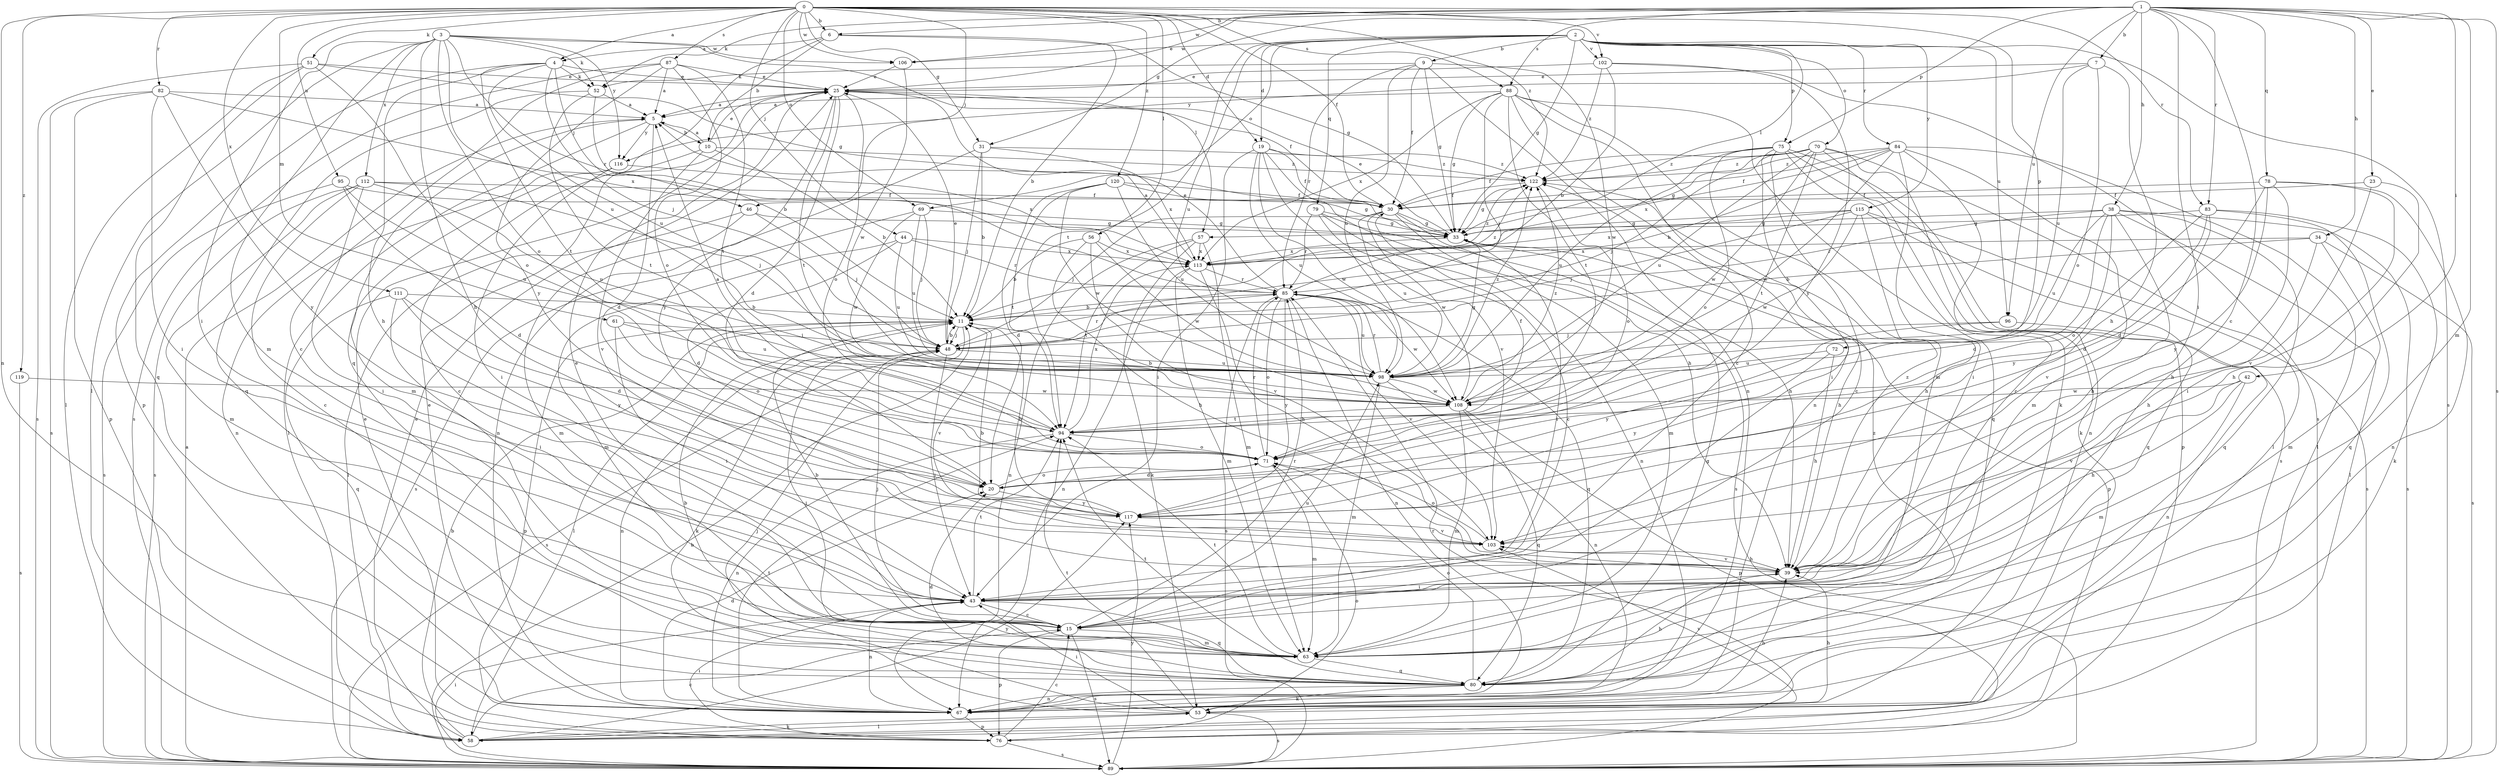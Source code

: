 strict digraph  {
0;
1;
2;
3;
4;
5;
6;
7;
9;
10;
11;
15;
19;
20;
23;
25;
30;
31;
33;
34;
38;
39;
42;
43;
44;
46;
48;
51;
52;
53;
56;
57;
58;
61;
63;
67;
69;
70;
71;
72;
75;
76;
78;
79;
80;
82;
83;
84;
85;
87;
88;
89;
94;
95;
96;
98;
102;
103;
106;
108;
111;
112;
113;
115;
116;
117;
119;
120;
122;
0 -> 4  [label=a];
0 -> 6  [label=b];
0 -> 19  [label=d];
0 -> 30  [label=f];
0 -> 31  [label=g];
0 -> 44  [label=j];
0 -> 46  [label=j];
0 -> 51  [label=k];
0 -> 56  [label=l];
0 -> 61  [label=m];
0 -> 67  [label=n];
0 -> 69  [label=o];
0 -> 72  [label=p];
0 -> 82  [label=r];
0 -> 83  [label=r];
0 -> 87  [label=s];
0 -> 88  [label=s];
0 -> 95  [label=u];
0 -> 102  [label=v];
0 -> 106  [label=w];
0 -> 111  [label=x];
0 -> 119  [label=z];
0 -> 120  [label=z];
0 -> 122  [label=z];
1 -> 6  [label=b];
1 -> 7  [label=b];
1 -> 15  [label=c];
1 -> 23  [label=e];
1 -> 25  [label=e];
1 -> 31  [label=g];
1 -> 34  [label=h];
1 -> 38  [label=h];
1 -> 42  [label=i];
1 -> 43  [label=i];
1 -> 52  [label=k];
1 -> 63  [label=m];
1 -> 75  [label=p];
1 -> 78  [label=q];
1 -> 83  [label=r];
1 -> 88  [label=s];
1 -> 89  [label=s];
1 -> 96  [label=u];
1 -> 106  [label=w];
2 -> 9  [label=b];
2 -> 19  [label=d];
2 -> 33  [label=g];
2 -> 57  [label=l];
2 -> 69  [label=o];
2 -> 70  [label=o];
2 -> 75  [label=p];
2 -> 79  [label=q];
2 -> 84  [label=r];
2 -> 89  [label=s];
2 -> 94  [label=t];
2 -> 96  [label=u];
2 -> 98  [label=u];
2 -> 102  [label=v];
2 -> 106  [label=w];
2 -> 115  [label=y];
3 -> 39  [label=h];
3 -> 43  [label=i];
3 -> 52  [label=k];
3 -> 57  [label=l];
3 -> 58  [label=l];
3 -> 63  [label=m];
3 -> 71  [label=o];
3 -> 85  [label=r];
3 -> 98  [label=u];
3 -> 106  [label=w];
3 -> 112  [label=x];
3 -> 116  [label=y];
4 -> 25  [label=e];
4 -> 39  [label=h];
4 -> 46  [label=j];
4 -> 48  [label=j];
4 -> 52  [label=k];
4 -> 76  [label=p];
4 -> 94  [label=t];
4 -> 98  [label=u];
5 -> 10  [label=b];
5 -> 20  [label=d];
5 -> 58  [label=l];
5 -> 63  [label=m];
5 -> 116  [label=y];
6 -> 4  [label=a];
6 -> 10  [label=b];
6 -> 11  [label=b];
6 -> 33  [label=g];
6 -> 80  [label=q];
7 -> 25  [label=e];
7 -> 39  [label=h];
7 -> 71  [label=o];
7 -> 98  [label=u];
7 -> 116  [label=y];
9 -> 30  [label=f];
9 -> 33  [label=g];
9 -> 52  [label=k];
9 -> 67  [label=n];
9 -> 85  [label=r];
9 -> 98  [label=u];
9 -> 108  [label=w];
10 -> 5  [label=a];
10 -> 11  [label=b];
10 -> 15  [label=c];
10 -> 25  [label=e];
10 -> 103  [label=v];
10 -> 122  [label=z];
11 -> 48  [label=j];
11 -> 58  [label=l];
11 -> 76  [label=p];
11 -> 89  [label=s];
11 -> 103  [label=v];
15 -> 11  [label=b];
15 -> 25  [label=e];
15 -> 48  [label=j];
15 -> 63  [label=m];
15 -> 76  [label=p];
15 -> 85  [label=r];
15 -> 89  [label=s];
15 -> 98  [label=u];
19 -> 30  [label=f];
19 -> 39  [label=h];
19 -> 43  [label=i];
19 -> 98  [label=u];
19 -> 103  [label=v];
19 -> 108  [label=w];
19 -> 122  [label=z];
20 -> 71  [label=o];
20 -> 117  [label=y];
23 -> 30  [label=f];
23 -> 39  [label=h];
23 -> 103  [label=v];
25 -> 5  [label=a];
25 -> 20  [label=d];
25 -> 30  [label=f];
25 -> 71  [label=o];
25 -> 94  [label=t];
25 -> 117  [label=y];
30 -> 33  [label=g];
30 -> 48  [label=j];
30 -> 63  [label=m];
30 -> 89  [label=s];
30 -> 98  [label=u];
30 -> 108  [label=w];
31 -> 11  [label=b];
31 -> 48  [label=j];
31 -> 67  [label=n];
31 -> 113  [label=x];
31 -> 122  [label=z];
33 -> 25  [label=e];
33 -> 39  [label=h];
33 -> 43  [label=i];
33 -> 76  [label=p];
33 -> 113  [label=x];
34 -> 11  [label=b];
34 -> 39  [label=h];
34 -> 63  [label=m];
34 -> 89  [label=s];
34 -> 113  [label=x];
38 -> 20  [label=d];
38 -> 33  [label=g];
38 -> 39  [label=h];
38 -> 58  [label=l];
38 -> 80  [label=q];
38 -> 85  [label=r];
38 -> 89  [label=s];
38 -> 98  [label=u];
38 -> 117  [label=y];
39 -> 43  [label=i];
39 -> 103  [label=v];
39 -> 122  [label=z];
42 -> 39  [label=h];
42 -> 63  [label=m];
42 -> 103  [label=v];
42 -> 108  [label=w];
43 -> 15  [label=c];
43 -> 67  [label=n];
43 -> 80  [label=q];
43 -> 94  [label=t];
44 -> 20  [label=d];
44 -> 63  [label=m];
44 -> 85  [label=r];
44 -> 98  [label=u];
44 -> 113  [label=x];
46 -> 33  [label=g];
46 -> 48  [label=j];
46 -> 58  [label=l];
46 -> 63  [label=m];
48 -> 11  [label=b];
48 -> 25  [label=e];
48 -> 43  [label=i];
48 -> 53  [label=k];
48 -> 67  [label=n];
48 -> 85  [label=r];
48 -> 98  [label=u];
51 -> 25  [label=e];
51 -> 33  [label=g];
51 -> 58  [label=l];
51 -> 71  [label=o];
51 -> 80  [label=q];
51 -> 89  [label=s];
52 -> 5  [label=a];
52 -> 11  [label=b];
52 -> 80  [label=q];
52 -> 94  [label=t];
53 -> 39  [label=h];
53 -> 43  [label=i];
53 -> 48  [label=j];
53 -> 58  [label=l];
53 -> 89  [label=s];
53 -> 94  [label=t];
53 -> 103  [label=v];
56 -> 11  [label=b];
56 -> 39  [label=h];
56 -> 103  [label=v];
56 -> 108  [label=w];
56 -> 113  [label=x];
57 -> 53  [label=k];
57 -> 63  [label=m];
57 -> 67  [label=n];
57 -> 94  [label=t];
57 -> 113  [label=x];
58 -> 11  [label=b];
58 -> 15  [label=c];
58 -> 25  [label=e];
58 -> 53  [label=k];
58 -> 117  [label=y];
61 -> 43  [label=i];
61 -> 48  [label=j];
61 -> 71  [label=o];
61 -> 98  [label=u];
63 -> 48  [label=j];
63 -> 80  [label=q];
63 -> 94  [label=t];
67 -> 20  [label=d];
67 -> 25  [label=e];
67 -> 39  [label=h];
67 -> 76  [label=p];
67 -> 94  [label=t];
69 -> 33  [label=g];
69 -> 48  [label=j];
69 -> 89  [label=s];
69 -> 98  [label=u];
69 -> 108  [label=w];
70 -> 30  [label=f];
70 -> 33  [label=g];
70 -> 48  [label=j];
70 -> 58  [label=l];
70 -> 67  [label=n];
70 -> 76  [label=p];
70 -> 94  [label=t];
70 -> 98  [label=u];
70 -> 108  [label=w];
70 -> 122  [label=z];
71 -> 20  [label=d];
71 -> 63  [label=m];
71 -> 85  [label=r];
72 -> 39  [label=h];
72 -> 98  [label=u];
72 -> 117  [label=y];
75 -> 15  [label=c];
75 -> 43  [label=i];
75 -> 53  [label=k];
75 -> 71  [label=o];
75 -> 80  [label=q];
75 -> 89  [label=s];
75 -> 98  [label=u];
75 -> 122  [label=z];
76 -> 15  [label=c];
76 -> 25  [label=e];
76 -> 43  [label=i];
76 -> 71  [label=o];
76 -> 89  [label=s];
78 -> 20  [label=d];
78 -> 30  [label=f];
78 -> 39  [label=h];
78 -> 43  [label=i];
78 -> 67  [label=n];
78 -> 117  [label=y];
79 -> 15  [label=c];
79 -> 33  [label=g];
79 -> 39  [label=h];
79 -> 67  [label=n];
79 -> 85  [label=r];
80 -> 11  [label=b];
80 -> 20  [label=d];
80 -> 33  [label=g];
80 -> 39  [label=h];
80 -> 53  [label=k];
80 -> 67  [label=n];
80 -> 71  [label=o];
80 -> 94  [label=t];
80 -> 122  [label=z];
82 -> 5  [label=a];
82 -> 43  [label=i];
82 -> 76  [label=p];
82 -> 89  [label=s];
82 -> 113  [label=x];
82 -> 117  [label=y];
83 -> 20  [label=d];
83 -> 33  [label=g];
83 -> 53  [label=k];
83 -> 71  [label=o];
83 -> 80  [label=q];
83 -> 103  [label=v];
84 -> 11  [label=b];
84 -> 15  [label=c];
84 -> 30  [label=f];
84 -> 43  [label=i];
84 -> 58  [label=l];
84 -> 63  [label=m];
84 -> 108  [label=w];
84 -> 113  [label=x];
84 -> 122  [label=z];
85 -> 11  [label=b];
85 -> 25  [label=e];
85 -> 67  [label=n];
85 -> 71  [label=o];
85 -> 80  [label=q];
85 -> 89  [label=s];
85 -> 98  [label=u];
85 -> 103  [label=v];
85 -> 108  [label=w];
85 -> 117  [label=y];
85 -> 122  [label=z];
87 -> 5  [label=a];
87 -> 15  [label=c];
87 -> 25  [label=e];
87 -> 71  [label=o];
87 -> 89  [label=s];
87 -> 94  [label=t];
87 -> 117  [label=y];
88 -> 5  [label=a];
88 -> 15  [label=c];
88 -> 33  [label=g];
88 -> 48  [label=j];
88 -> 53  [label=k];
88 -> 63  [label=m];
88 -> 67  [label=n];
88 -> 94  [label=t];
88 -> 113  [label=x];
89 -> 5  [label=a];
89 -> 11  [label=b];
89 -> 43  [label=i];
89 -> 85  [label=r];
89 -> 117  [label=y];
94 -> 5  [label=a];
94 -> 30  [label=f];
94 -> 67  [label=n];
94 -> 71  [label=o];
94 -> 113  [label=x];
95 -> 20  [label=d];
95 -> 30  [label=f];
95 -> 89  [label=s];
95 -> 98  [label=u];
96 -> 48  [label=j];
96 -> 67  [label=n];
96 -> 117  [label=y];
98 -> 33  [label=g];
98 -> 63  [label=m];
98 -> 67  [label=n];
98 -> 85  [label=r];
98 -> 108  [label=w];
98 -> 122  [label=z];
102 -> 11  [label=b];
102 -> 25  [label=e];
102 -> 89  [label=s];
102 -> 117  [label=y];
102 -> 122  [label=z];
103 -> 11  [label=b];
103 -> 39  [label=h];
103 -> 71  [label=o];
106 -> 25  [label=e];
106 -> 108  [label=w];
108 -> 11  [label=b];
108 -> 63  [label=m];
108 -> 76  [label=p];
108 -> 80  [label=q];
108 -> 94  [label=t];
108 -> 122  [label=z];
111 -> 11  [label=b];
111 -> 20  [label=d];
111 -> 43  [label=i];
111 -> 80  [label=q];
111 -> 117  [label=y];
112 -> 15  [label=c];
112 -> 30  [label=f];
112 -> 43  [label=i];
112 -> 48  [label=j];
112 -> 63  [label=m];
112 -> 89  [label=s];
112 -> 98  [label=u];
113 -> 5  [label=a];
113 -> 39  [label=h];
113 -> 63  [label=m];
113 -> 67  [label=n];
113 -> 85  [label=r];
113 -> 122  [label=z];
115 -> 33  [label=g];
115 -> 39  [label=h];
115 -> 48  [label=j];
115 -> 80  [label=q];
115 -> 89  [label=s];
115 -> 108  [label=w];
115 -> 113  [label=x];
116 -> 43  [label=i];
116 -> 67  [label=n];
116 -> 113  [label=x];
117 -> 11  [label=b];
117 -> 103  [label=v];
119 -> 89  [label=s];
119 -> 108  [label=w];
120 -> 20  [label=d];
120 -> 30  [label=f];
120 -> 33  [label=g];
120 -> 94  [label=t];
120 -> 98  [label=u];
120 -> 108  [label=w];
122 -> 30  [label=f];
122 -> 33  [label=g];
122 -> 71  [label=o];
}

